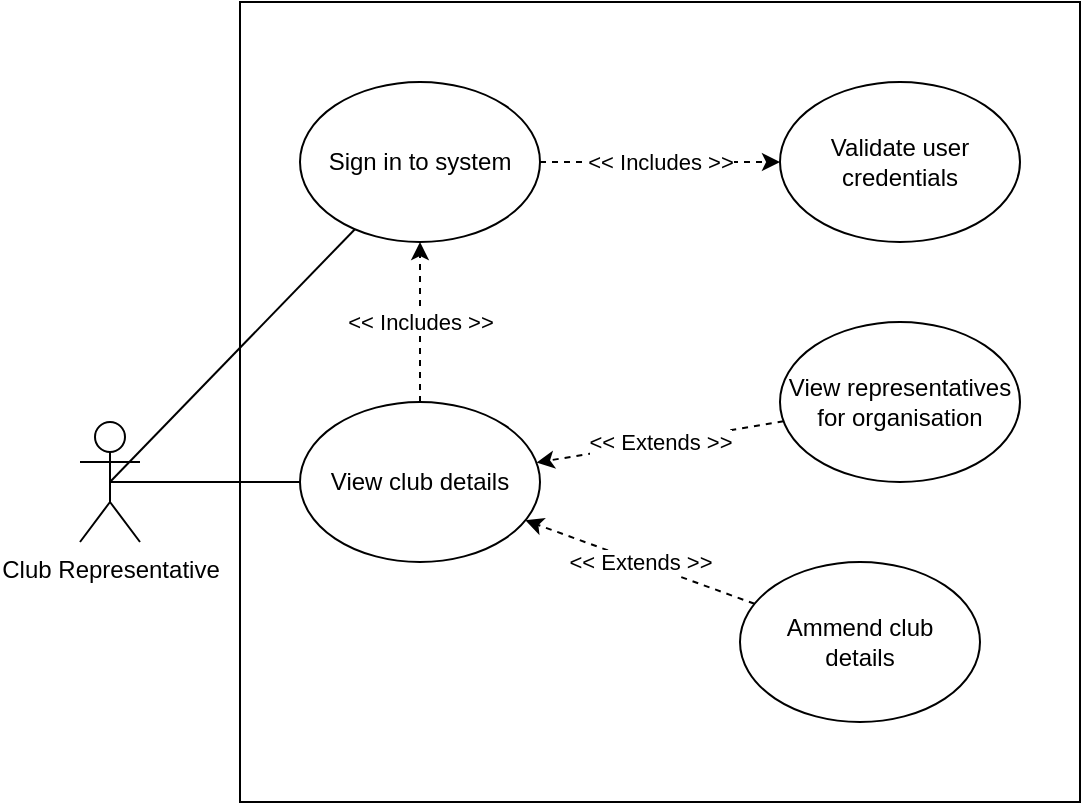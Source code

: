 <mxfile version="14.5.1" type="device"><diagram id="3pOrAzR7YJGqCiwnJCiP" name="Page-1"><mxGraphModel dx="2249" dy="816" grid="1" gridSize="10" guides="1" tooltips="1" connect="1" arrows="1" fold="1" page="1" pageScale="1" pageWidth="827" pageHeight="1169" math="0" shadow="0"><root><mxCell id="0"/><mxCell id="1" parent="0"/><mxCell id="6AQNsZ3R-IsnB-NkdUFn-1" value="" style="rounded=0;whiteSpace=wrap;html=1;" vertex="1" parent="1"><mxGeometry x="10" y="40" width="420" height="400" as="geometry"/></mxCell><mxCell id="9ax7BPWiurgIiidsIxC3-2" value="Club Representative" style="shape=umlActor;verticalLabelPosition=bottom;verticalAlign=top;html=1;outlineConnect=0;" parent="1" vertex="1"><mxGeometry x="-70" y="250" width="30" height="60" as="geometry"/></mxCell><mxCell id="9ax7BPWiurgIiidsIxC3-3" value="Sign in to system" style="ellipse;whiteSpace=wrap;html=1;" parent="1" vertex="1"><mxGeometry x="40" y="80" width="120" height="80" as="geometry"/></mxCell><mxCell id="9ax7BPWiurgIiidsIxC3-4" value="View club details" style="ellipse;whiteSpace=wrap;html=1;" parent="1" vertex="1"><mxGeometry x="40" y="240" width="120" height="80" as="geometry"/></mxCell><mxCell id="9ax7BPWiurgIiidsIxC3-5" value="Ammend club &lt;br&gt;details" style="ellipse;whiteSpace=wrap;html=1;" parent="1" vertex="1"><mxGeometry x="260" y="320" width="120" height="80" as="geometry"/></mxCell><mxCell id="9ax7BPWiurgIiidsIxC3-6" value="View representatives for organisation" style="ellipse;whiteSpace=wrap;html=1;" parent="1" vertex="1"><mxGeometry x="280" y="200" width="120" height="80" as="geometry"/></mxCell><mxCell id="9ax7BPWiurgIiidsIxC3-7" value="" style="endArrow=classic;html=1;strokeColor=#000000;dashed=1;" parent="1" source="9ax7BPWiurgIiidsIxC3-6" target="9ax7BPWiurgIiidsIxC3-4" edge="1"><mxGeometry relative="1" as="geometry"><mxPoint x="180" y="320" as="sourcePoint"/><mxPoint x="280" y="320" as="targetPoint"/><Array as="points"/></mxGeometry></mxCell><mxCell id="9ax7BPWiurgIiidsIxC3-8" value="&amp;lt;&amp;lt; Extends &amp;gt;&amp;gt;" style="edgeLabel;resizable=0;html=1;align=center;verticalAlign=middle;" parent="9ax7BPWiurgIiidsIxC3-7" connectable="0" vertex="1"><mxGeometry relative="1" as="geometry"/></mxCell><mxCell id="9ax7BPWiurgIiidsIxC3-9" value="" style="endArrow=classic;html=1;strokeColor=#000000;dashed=1;" parent="1" source="9ax7BPWiurgIiidsIxC3-5" target="9ax7BPWiurgIiidsIxC3-4" edge="1"><mxGeometry relative="1" as="geometry"><mxPoint x="190" y="459.5" as="sourcePoint"/><mxPoint x="70" y="459.5" as="targetPoint"/><Array as="points"/></mxGeometry></mxCell><mxCell id="9ax7BPWiurgIiidsIxC3-10" value="&amp;lt;&amp;lt; Extends &amp;gt;&amp;gt;" style="edgeLabel;resizable=0;html=1;align=center;verticalAlign=middle;" parent="9ax7BPWiurgIiidsIxC3-9" connectable="0" vertex="1"><mxGeometry relative="1" as="geometry"/></mxCell><mxCell id="9ax7BPWiurgIiidsIxC3-11" value="" style="endArrow=classic;html=1;strokeColor=#000000;dashed=1;" parent="1" source="9ax7BPWiurgIiidsIxC3-4" target="9ax7BPWiurgIiidsIxC3-3" edge="1"><mxGeometry relative="1" as="geometry"><mxPoint x="140" y="280" as="sourcePoint"/><mxPoint x="280" y="240" as="targetPoint"/><Array as="points"/></mxGeometry></mxCell><mxCell id="9ax7BPWiurgIiidsIxC3-12" value="&amp;lt;&amp;lt; Includes &amp;gt;&amp;gt;" style="edgeLabel;resizable=0;html=1;align=center;verticalAlign=middle;" parent="9ax7BPWiurgIiidsIxC3-11" connectable="0" vertex="1"><mxGeometry relative="1" as="geometry"/></mxCell><mxCell id="9ax7BPWiurgIiidsIxC3-13" value="" style="endArrow=none;html=1;strokeColor=#000000;exitX=0.5;exitY=0.5;exitDx=0;exitDy=0;exitPerimeter=0;" parent="1" source="9ax7BPWiurgIiidsIxC3-2" target="9ax7BPWiurgIiidsIxC3-3" edge="1"><mxGeometry width="50" height="50" relative="1" as="geometry"><mxPoint x="450" y="170" as="sourcePoint"/><mxPoint x="570" y="40" as="targetPoint"/></mxGeometry></mxCell><mxCell id="9ax7BPWiurgIiidsIxC3-14" value="" style="endArrow=none;html=1;strokeColor=#000000;exitX=0.5;exitY=0.5;exitDx=0;exitDy=0;exitPerimeter=0;" parent="1" source="9ax7BPWiurgIiidsIxC3-2" target="9ax7BPWiurgIiidsIxC3-4" edge="1"><mxGeometry width="50" height="50" relative="1" as="geometry"><mxPoint x="95" y="90" as="sourcePoint"/><mxPoint x="210" y="90" as="targetPoint"/></mxGeometry></mxCell><mxCell id="9ax7BPWiurgIiidsIxC3-17" value="Validate user credentials" style="ellipse;whiteSpace=wrap;html=1;" parent="1" vertex="1"><mxGeometry x="280" y="80" width="120" height="80" as="geometry"/></mxCell><mxCell id="9ax7BPWiurgIiidsIxC3-18" value="" style="endArrow=classic;html=1;strokeColor=#000000;dashed=1;" parent="1" source="9ax7BPWiurgIiidsIxC3-3" target="9ax7BPWiurgIiidsIxC3-17" edge="1"><mxGeometry relative="1" as="geometry"><mxPoint x="460" y="80" as="sourcePoint"/><mxPoint x="440" y="230" as="targetPoint"/><Array as="points"/></mxGeometry></mxCell><mxCell id="9ax7BPWiurgIiidsIxC3-19" value="&amp;lt;&amp;lt; Includes &amp;gt;&amp;gt;" style="edgeLabel;resizable=0;html=1;align=center;verticalAlign=middle;" parent="9ax7BPWiurgIiidsIxC3-18" connectable="0" vertex="1"><mxGeometry relative="1" as="geometry"/></mxCell></root></mxGraphModel></diagram></mxfile>